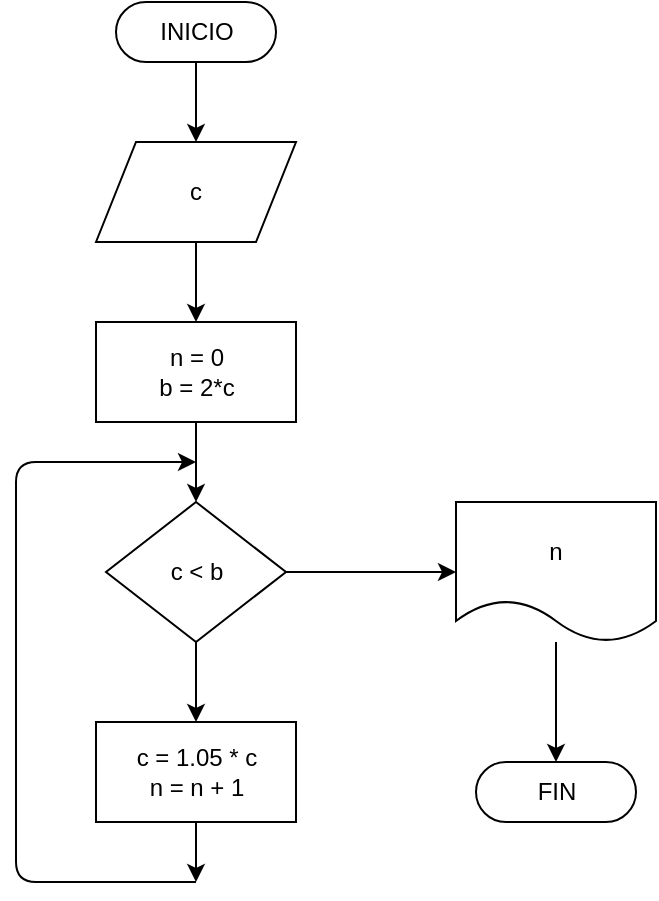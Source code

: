 <mxfile>
    <diagram id="SdmmlasUq1voSbayB5_H" name="Página-1">
        <mxGraphModel dx="804" dy="470" grid="1" gridSize="10" guides="1" tooltips="1" connect="1" arrows="1" fold="1" page="1" pageScale="1" pageWidth="827" pageHeight="1169" math="0" shadow="0">
            <root>
                <mxCell id="0"/>
                <mxCell id="1" parent="0"/>
                <mxCell id="5" style="edgeStyle=none;html=1;exitX=0.5;exitY=0.5;exitDx=0;exitDy=15;exitPerimeter=0;" edge="1" parent="1" source="2" target="3">
                    <mxGeometry relative="1" as="geometry"/>
                </mxCell>
                <mxCell id="2" value="INICIO" style="html=1;dashed=0;whitespace=wrap;shape=mxgraph.dfd.start" vertex="1" parent="1">
                    <mxGeometry x="160" y="80" width="80" height="30" as="geometry"/>
                </mxCell>
                <mxCell id="6" style="edgeStyle=none;html=1;exitX=0.5;exitY=1;exitDx=0;exitDy=0;" edge="1" parent="1" source="3" target="4">
                    <mxGeometry relative="1" as="geometry"/>
                </mxCell>
                <mxCell id="3" value="c" style="shape=parallelogram;perimeter=parallelogramPerimeter;whiteSpace=wrap;html=1;dashed=0;" vertex="1" parent="1">
                    <mxGeometry x="150" y="150" width="100" height="50" as="geometry"/>
                </mxCell>
                <mxCell id="8" value="" style="edgeStyle=none;html=1;" edge="1" parent="1" source="4" target="7">
                    <mxGeometry relative="1" as="geometry"/>
                </mxCell>
                <mxCell id="4" value="n = 0&lt;br&gt;b = 2*c" style="html=1;dashed=0;whitespace=wrap;" vertex="1" parent="1">
                    <mxGeometry x="150" y="240" width="100" height="50" as="geometry"/>
                </mxCell>
                <mxCell id="12" value="" style="edgeStyle=none;html=1;" edge="1" parent="1" source="7" target="9">
                    <mxGeometry relative="1" as="geometry"/>
                </mxCell>
                <mxCell id="15" style="edgeStyle=none;html=1;exitX=1;exitY=0.5;exitDx=0;exitDy=0;entryX=0;entryY=0.5;entryDx=0;entryDy=0;" edge="1" parent="1" source="7" target="10">
                    <mxGeometry relative="1" as="geometry"/>
                </mxCell>
                <mxCell id="7" value="c &amp;lt; b" style="shape=rhombus;html=1;dashed=0;whitespace=wrap;perimeter=rhombusPerimeter;" vertex="1" parent="1">
                    <mxGeometry x="155" y="330" width="90" height="70" as="geometry"/>
                </mxCell>
                <mxCell id="13" style="edgeStyle=none;html=1;" edge="1" parent="1">
                    <mxGeometry relative="1" as="geometry">
                        <mxPoint x="200" y="310" as="targetPoint"/>
                        <mxPoint x="200" y="520" as="sourcePoint"/>
                        <Array as="points">
                            <mxPoint x="110" y="520"/>
                            <mxPoint x="110" y="310"/>
                        </Array>
                    </mxGeometry>
                </mxCell>
                <mxCell id="14" style="edgeStyle=none;html=1;exitX=0.5;exitY=1;exitDx=0;exitDy=0;" edge="1" parent="1" source="9">
                    <mxGeometry relative="1" as="geometry">
                        <mxPoint x="200" y="520" as="targetPoint"/>
                    </mxGeometry>
                </mxCell>
                <mxCell id="9" value="c = 1.05 * c&lt;br&gt;n = n + 1" style="html=1;dashed=0;whitespace=wrap;" vertex="1" parent="1">
                    <mxGeometry x="150" y="440" width="100" height="50" as="geometry"/>
                </mxCell>
                <mxCell id="16" value="" style="edgeStyle=none;html=1;" edge="1" parent="1" source="10" target="11">
                    <mxGeometry relative="1" as="geometry"/>
                </mxCell>
                <mxCell id="10" value="n" style="shape=document;whiteSpace=wrap;html=1;boundedLbl=1;dashed=0;flipH=1;" vertex="1" parent="1">
                    <mxGeometry x="330" y="330" width="100" height="70" as="geometry"/>
                </mxCell>
                <mxCell id="11" value="FIN" style="html=1;dashed=0;whitespace=wrap;shape=mxgraph.dfd.start" vertex="1" parent="1">
                    <mxGeometry x="340" y="460" width="80" height="30" as="geometry"/>
                </mxCell>
            </root>
        </mxGraphModel>
    </diagram>
</mxfile>